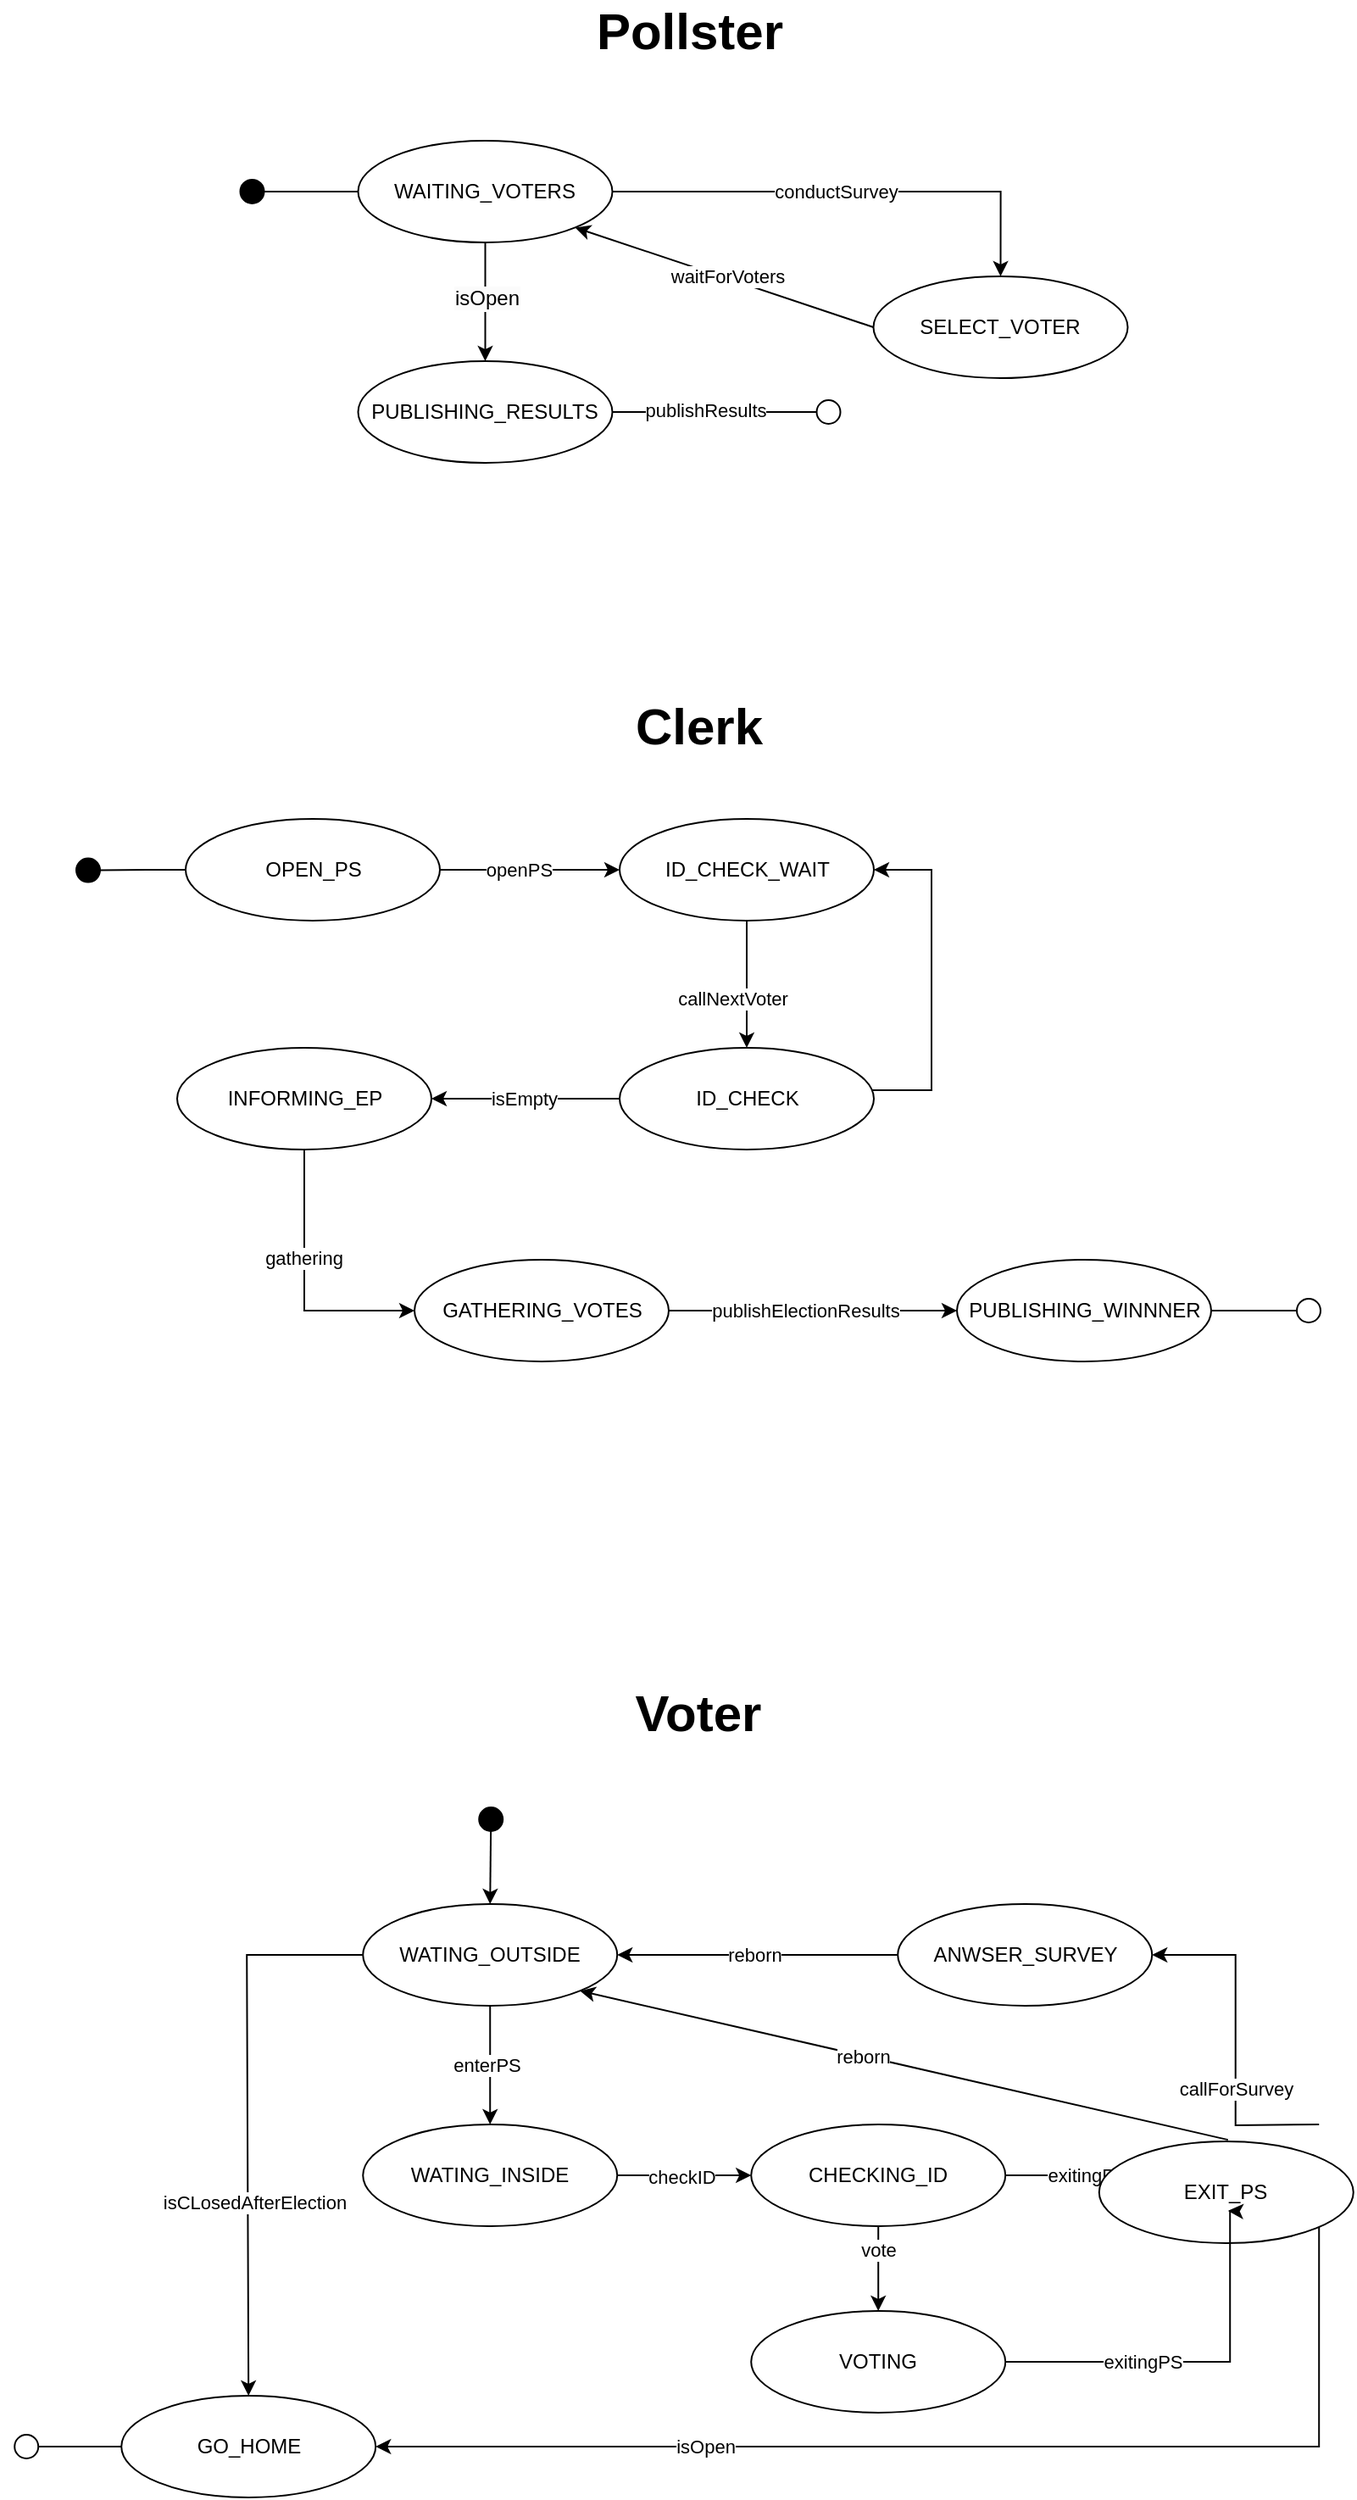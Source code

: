 <mxfile version="24.7.17">
  <diagram name="Page-1" id="3Jy_cLi_bh_WReBdt8x7">
    <mxGraphModel dx="1861" dy="1963" grid="1" gridSize="10" guides="1" tooltips="1" connect="1" arrows="1" fold="1" page="1" pageScale="1" pageWidth="827" pageHeight="1169" math="0" shadow="0">
      <root>
        <mxCell id="0" />
        <mxCell id="1" parent="0" />
        <mxCell id="0KnJnH5cmhYANTK5gAdm-1" value="&lt;b&gt;&lt;font style=&quot;font-size: 30px;&quot;&gt;Pollster&lt;/font&gt;&lt;/b&gt;" style="text;html=1;align=center;verticalAlign=middle;whiteSpace=wrap;rounded=0;" parent="1" vertex="1">
          <mxGeometry x="333" y="-10" width="134" height="30" as="geometry" />
        </mxCell>
        <mxCell id="0KnJnH5cmhYANTK5gAdm-6" style="rounded=0;orthogonalLoop=1;jettySize=auto;html=1;entryX=0.5;entryY=0;entryDx=0;entryDy=0;exitX=1;exitY=0.5;exitDx=0;exitDy=0;edgeStyle=orthogonalEdgeStyle;" parent="1" source="0KnJnH5cmhYANTK5gAdm-2" target="0KnJnH5cmhYANTK5gAdm-3" edge="1">
          <mxGeometry relative="1" as="geometry" />
        </mxCell>
        <mxCell id="0KnJnH5cmhYANTK5gAdm-7" value="conductSurvey" style="edgeLabel;html=1;align=center;verticalAlign=middle;resizable=0;points=[];" parent="0KnJnH5cmhYANTK5gAdm-6" vertex="1" connectable="0">
          <mxGeometry x="-0.145" relative="1" as="geometry">
            <mxPoint x="12" as="offset" />
          </mxGeometry>
        </mxCell>
        <mxCell id="4lhKbXYYIK963jD3s63v-2" style="rounded=0;orthogonalLoop=1;jettySize=auto;html=1;exitX=0.5;exitY=1;exitDx=0;exitDy=0;entryX=0.5;entryY=0;entryDx=0;entryDy=0;" parent="1" source="0KnJnH5cmhYANTK5gAdm-2" target="4lhKbXYYIK963jD3s63v-1" edge="1">
          <mxGeometry relative="1" as="geometry" />
        </mxCell>
        <mxCell id="4lhKbXYYIK963jD3s63v-3" value="&lt;span style=&quot;font-size: 12px; text-wrap: wrap; background-color: rgb(251, 251, 251);&quot;&gt;isOpen&lt;/span&gt;" style="edgeLabel;html=1;align=center;verticalAlign=middle;resizable=0;points=[];" parent="4lhKbXYYIK963jD3s63v-2" vertex="1" connectable="0">
          <mxGeometry x="-0.07" y="1" relative="1" as="geometry">
            <mxPoint x="-1" as="offset" />
          </mxGeometry>
        </mxCell>
        <mxCell id="JTm1vCaIsmXUb61DOoZo-14" style="edgeStyle=orthogonalEdgeStyle;rounded=0;orthogonalLoop=1;jettySize=auto;html=1;exitX=0;exitY=0.5;exitDx=0;exitDy=0;startArrow=none;startFill=0;endArrow=oval;endFill=1;endSize=14;" edge="1" parent="1" source="0KnJnH5cmhYANTK5gAdm-2">
          <mxGeometry relative="1" as="geometry">
            <mxPoint x="141.75" y="99.953" as="targetPoint" />
          </mxGeometry>
        </mxCell>
        <mxCell id="0KnJnH5cmhYANTK5gAdm-2" value="WAITING_VOTERS" style="ellipse;whiteSpace=wrap;html=1;" parent="1" vertex="1">
          <mxGeometry x="204.25" y="70" width="150" height="60" as="geometry" />
        </mxCell>
        <mxCell id="0KnJnH5cmhYANTK5gAdm-4" style="rounded=0;orthogonalLoop=1;jettySize=auto;html=1;entryX=1;entryY=1;entryDx=0;entryDy=0;exitX=0;exitY=0.5;exitDx=0;exitDy=0;" parent="1" source="0KnJnH5cmhYANTK5gAdm-3" target="0KnJnH5cmhYANTK5gAdm-2" edge="1">
          <mxGeometry relative="1" as="geometry" />
        </mxCell>
        <mxCell id="0KnJnH5cmhYANTK5gAdm-5" value="waitForVoters" style="edgeLabel;html=1;align=center;verticalAlign=middle;resizable=0;points=[];" parent="0KnJnH5cmhYANTK5gAdm-4" vertex="1" connectable="0">
          <mxGeometry x="0.229" relative="1" as="geometry">
            <mxPoint x="22" y="6" as="offset" />
          </mxGeometry>
        </mxCell>
        <mxCell id="0KnJnH5cmhYANTK5gAdm-3" value="SELECT_VOTER" style="ellipse;whiteSpace=wrap;html=1;" parent="1" vertex="1">
          <mxGeometry x="508.25" y="150" width="150" height="60" as="geometry" />
        </mxCell>
        <mxCell id="0KnJnH5cmhYANTK5gAdm-13" value="&lt;b&gt;&lt;font style=&quot;font-size: 30px;&quot;&gt;Clerk&lt;/font&gt;&lt;/b&gt;" style="text;html=1;align=center;verticalAlign=middle;whiteSpace=wrap;rounded=0;" parent="1" vertex="1">
          <mxGeometry x="359.5" y="400" width="91" height="30" as="geometry" />
        </mxCell>
        <mxCell id="0KnJnH5cmhYANTK5gAdm-18" style="rounded=0;orthogonalLoop=1;jettySize=auto;html=1;startArrow=classic;startFill=1;endArrow=none;endFill=0;entryX=1;entryY=0.5;entryDx=0;entryDy=0;" parent="1" source="0KnJnH5cmhYANTK5gAdm-14" edge="1" target="JTm1vCaIsmXUb61DOoZo-1">
          <mxGeometry relative="1" as="geometry">
            <mxPoint x="237.5" y="500" as="targetPoint" />
          </mxGeometry>
        </mxCell>
        <mxCell id="0KnJnH5cmhYANTK5gAdm-19" value="openPS" style="edgeLabel;html=1;align=center;verticalAlign=middle;resizable=0;points=[];" parent="0KnJnH5cmhYANTK5gAdm-18" vertex="1" connectable="0">
          <mxGeometry x="-0.186" y="-2" relative="1" as="geometry">
            <mxPoint x="-17" y="2" as="offset" />
          </mxGeometry>
        </mxCell>
        <mxCell id="R34cYh7QcRfcW6xZ5kAB-9" style="rounded=0;orthogonalLoop=1;jettySize=auto;html=1;exitX=0.5;exitY=1;exitDx=0;exitDy=0;entryX=0.5;entryY=0;entryDx=0;entryDy=0;" parent="1" source="0KnJnH5cmhYANTK5gAdm-14" target="4lhKbXYYIK963jD3s63v-6" edge="1">
          <mxGeometry relative="1" as="geometry" />
        </mxCell>
        <mxCell id="R34cYh7QcRfcW6xZ5kAB-10" value="callNextVoter" style="edgeLabel;html=1;align=center;verticalAlign=middle;resizable=0;points=[];strokeColor=none;" parent="R34cYh7QcRfcW6xZ5kAB-9" vertex="1" connectable="0">
          <mxGeometry x="-0.206" y="-2" relative="1" as="geometry">
            <mxPoint x="-7" y="16" as="offset" />
          </mxGeometry>
        </mxCell>
        <mxCell id="0KnJnH5cmhYANTK5gAdm-14" value="ID_CHECK_WAIT" style="ellipse;whiteSpace=wrap;html=1;" parent="1" vertex="1">
          <mxGeometry x="358.5" y="470" width="150" height="60" as="geometry" />
        </mxCell>
        <mxCell id="0KnJnH5cmhYANTK5gAdm-45" value="&lt;b style=&quot;&quot;&gt;&lt;font style=&quot;font-size: 30px;&quot;&gt;Voter&lt;/font&gt;&lt;/b&gt;" style="text;html=1;align=center;verticalAlign=middle;whiteSpace=wrap;rounded=0;fontSize=35;" parent="1" vertex="1">
          <mxGeometry x="352" y="980" width="106" height="30" as="geometry" />
        </mxCell>
        <mxCell id="R34cYh7QcRfcW6xZ5kAB-3" style="rounded=0;orthogonalLoop=1;jettySize=auto;html=1;exitX=1;exitY=0.5;exitDx=0;exitDy=0;endArrow=oval;endFill=0;fontStyle=0;strokeWidth=1;startSize=8;endSize=14;" parent="1" source="4lhKbXYYIK963jD3s63v-1" edge="1">
          <mxGeometry relative="1" as="geometry">
            <mxPoint x="481.75" y="230" as="targetPoint" />
          </mxGeometry>
        </mxCell>
        <mxCell id="R34cYh7QcRfcW6xZ5kAB-4" value="publishResults" style="edgeLabel;html=1;align=center;verticalAlign=middle;resizable=0;points=[];" parent="R34cYh7QcRfcW6xZ5kAB-3" vertex="1" connectable="0">
          <mxGeometry x="-0.143" y="1" relative="1" as="geometry">
            <mxPoint as="offset" />
          </mxGeometry>
        </mxCell>
        <mxCell id="4lhKbXYYIK963jD3s63v-1" value="PUBLISHING_RESULTS" style="ellipse;whiteSpace=wrap;html=1;strokeWidth=1;" parent="1" vertex="1">
          <mxGeometry x="204.25" y="200" width="150" height="60" as="geometry" />
        </mxCell>
        <mxCell id="R34cYh7QcRfcW6xZ5kAB-28" style="edgeStyle=orthogonalEdgeStyle;rounded=0;orthogonalLoop=1;jettySize=auto;html=1;exitX=0;exitY=0.5;exitDx=0;exitDy=0;entryX=1;entryY=0.5;entryDx=0;entryDy=0;" parent="1" source="4lhKbXYYIK963jD3s63v-6" target="R34cYh7QcRfcW6xZ5kAB-27" edge="1">
          <mxGeometry relative="1" as="geometry" />
        </mxCell>
        <mxCell id="R34cYh7QcRfcW6xZ5kAB-29" value="isEmpty" style="edgeLabel;html=1;align=center;verticalAlign=middle;resizable=0;points=[];" parent="R34cYh7QcRfcW6xZ5kAB-28" vertex="1" connectable="0">
          <mxGeometry x="0.053" relative="1" as="geometry">
            <mxPoint x="2" as="offset" />
          </mxGeometry>
        </mxCell>
        <mxCell id="JTm1vCaIsmXUb61DOoZo-3" style="edgeStyle=orthogonalEdgeStyle;rounded=0;orthogonalLoop=1;jettySize=auto;html=1;entryX=1;entryY=0.5;entryDx=0;entryDy=0;" edge="1" parent="1" source="4lhKbXYYIK963jD3s63v-6" target="0KnJnH5cmhYANTK5gAdm-14">
          <mxGeometry relative="1" as="geometry">
            <Array as="points">
              <mxPoint x="542.5" y="630" />
              <mxPoint x="542.5" y="500" />
            </Array>
          </mxGeometry>
        </mxCell>
        <mxCell id="4lhKbXYYIK963jD3s63v-6" value="ID_CHECK" style="ellipse;whiteSpace=wrap;html=1;" parent="1" vertex="1">
          <mxGeometry x="358.5" y="605" width="150" height="60" as="geometry" />
        </mxCell>
        <mxCell id="R34cYh7QcRfcW6xZ5kAB-31" style="edgeStyle=orthogonalEdgeStyle;rounded=0;orthogonalLoop=1;jettySize=auto;html=1;exitX=0.5;exitY=1;exitDx=0;exitDy=0;entryX=0;entryY=0.5;entryDx=0;entryDy=0;" parent="1" source="R34cYh7QcRfcW6xZ5kAB-27" target="R34cYh7QcRfcW6xZ5kAB-30" edge="1">
          <mxGeometry relative="1" as="geometry" />
        </mxCell>
        <mxCell id="R34cYh7QcRfcW6xZ5kAB-32" value="gathering" style="edgeLabel;html=1;align=center;verticalAlign=middle;resizable=0;points=[];" parent="R34cYh7QcRfcW6xZ5kAB-31" vertex="1" connectable="0">
          <mxGeometry x="-0.203" y="-1" relative="1" as="geometry">
            <mxPoint as="offset" />
          </mxGeometry>
        </mxCell>
        <mxCell id="R34cYh7QcRfcW6xZ5kAB-27" value="INFORMING_EP" style="ellipse;whiteSpace=wrap;html=1;" parent="1" vertex="1">
          <mxGeometry x="97.5" y="605" width="150" height="60" as="geometry" />
        </mxCell>
        <mxCell id="R34cYh7QcRfcW6xZ5kAB-34" style="edgeStyle=orthogonalEdgeStyle;rounded=0;orthogonalLoop=1;jettySize=auto;html=1;exitX=1;exitY=0.5;exitDx=0;exitDy=0;entryX=0;entryY=0.5;entryDx=0;entryDy=0;" parent="1" source="R34cYh7QcRfcW6xZ5kAB-30" target="R34cYh7QcRfcW6xZ5kAB-33" edge="1">
          <mxGeometry relative="1" as="geometry" />
        </mxCell>
        <mxCell id="R34cYh7QcRfcW6xZ5kAB-35" value="publishElectionResults" style="edgeLabel;html=1;align=center;verticalAlign=middle;resizable=0;points=[];" parent="R34cYh7QcRfcW6xZ5kAB-34" vertex="1" connectable="0">
          <mxGeometry x="-0.338" y="-2" relative="1" as="geometry">
            <mxPoint x="24" y="-2" as="offset" />
          </mxGeometry>
        </mxCell>
        <mxCell id="R34cYh7QcRfcW6xZ5kAB-30" value="GATHERING_VOTES" style="ellipse;whiteSpace=wrap;html=1;" parent="1" vertex="1">
          <mxGeometry x="237.5" y="730" width="150" height="60" as="geometry" />
        </mxCell>
        <mxCell id="JTm1vCaIsmXUb61DOoZo-10" style="rounded=0;orthogonalLoop=1;jettySize=auto;html=1;exitX=1;exitY=0.5;exitDx=0;exitDy=0;endArrow=oval;endFill=0;endSize=14;startSize=12;" edge="1" parent="1" source="R34cYh7QcRfcW6xZ5kAB-33">
          <mxGeometry relative="1" as="geometry">
            <mxPoint x="765" y="760" as="targetPoint" />
          </mxGeometry>
        </mxCell>
        <mxCell id="R34cYh7QcRfcW6xZ5kAB-33" value="PUBLISHING_WINNNER" style="ellipse;whiteSpace=wrap;html=1;" parent="1" vertex="1">
          <mxGeometry x="557.5" y="730" width="150" height="60" as="geometry" />
        </mxCell>
        <mxCell id="R34cYh7QcRfcW6xZ5kAB-42" style="rounded=0;orthogonalLoop=1;jettySize=auto;html=1;exitX=0.5;exitY=1;exitDx=0;exitDy=0;" parent="1" source="R34cYh7QcRfcW6xZ5kAB-40" target="R34cYh7QcRfcW6xZ5kAB-41" edge="1">
          <mxGeometry relative="1" as="geometry" />
        </mxCell>
        <mxCell id="R34cYh7QcRfcW6xZ5kAB-44" value="enterPS" style="edgeLabel;html=1;align=center;verticalAlign=middle;resizable=0;points=[];" parent="R34cYh7QcRfcW6xZ5kAB-42" vertex="1" connectable="0">
          <mxGeometry x="-0.028" y="1" relative="1" as="geometry">
            <mxPoint x="-3" y="1" as="offset" />
          </mxGeometry>
        </mxCell>
        <mxCell id="R34cYh7QcRfcW6xZ5kAB-77" style="rounded=0;orthogonalLoop=1;jettySize=auto;html=1;exitX=0;exitY=0.5;exitDx=0;exitDy=0;entryX=0.5;entryY=0;entryDx=0;entryDy=0;" parent="1" source="R34cYh7QcRfcW6xZ5kAB-40" target="R34cYh7QcRfcW6xZ5kAB-74" edge="1">
          <mxGeometry relative="1" as="geometry">
            <Array as="points">
              <mxPoint x="138.61" y="1140" />
            </Array>
          </mxGeometry>
        </mxCell>
        <mxCell id="R34cYh7QcRfcW6xZ5kAB-84" value="isCLosedAfterElection" style="edgeLabel;html=1;align=center;verticalAlign=middle;resizable=0;points=[];" parent="R34cYh7QcRfcW6xZ5kAB-77" vertex="1" connectable="0">
          <mxGeometry x="-0.08" y="1" relative="1" as="geometry">
            <mxPoint x="3" y="63" as="offset" />
          </mxGeometry>
        </mxCell>
        <mxCell id="R34cYh7QcRfcW6xZ5kAB-40" value="WATING_OUTSIDE" style="ellipse;whiteSpace=wrap;html=1;" parent="1" vertex="1">
          <mxGeometry x="207.11" y="1110" width="150" height="60" as="geometry" />
        </mxCell>
        <mxCell id="R34cYh7QcRfcW6xZ5kAB-46" style="rounded=0;orthogonalLoop=1;jettySize=auto;html=1;exitX=1;exitY=0.5;exitDx=0;exitDy=0;entryX=0;entryY=0.5;entryDx=0;entryDy=0;" parent="1" source="R34cYh7QcRfcW6xZ5kAB-41" target="R34cYh7QcRfcW6xZ5kAB-45" edge="1">
          <mxGeometry relative="1" as="geometry" />
        </mxCell>
        <mxCell id="R34cYh7QcRfcW6xZ5kAB-47" value="checkID" style="edgeLabel;html=1;align=center;verticalAlign=middle;resizable=0;points=[];" parent="R34cYh7QcRfcW6xZ5kAB-46" vertex="1" connectable="0">
          <mxGeometry x="-0.041" y="-1" relative="1" as="geometry">
            <mxPoint as="offset" />
          </mxGeometry>
        </mxCell>
        <mxCell id="R34cYh7QcRfcW6xZ5kAB-41" value="WATING_INSIDE" style="ellipse;whiteSpace=wrap;html=1;" parent="1" vertex="1">
          <mxGeometry x="207.11" y="1240" width="150" height="60" as="geometry" />
        </mxCell>
        <mxCell id="R34cYh7QcRfcW6xZ5kAB-53" style="rounded=0;orthogonalLoop=1;jettySize=auto;html=1;exitX=0.5;exitY=1;exitDx=0;exitDy=0;entryX=0.5;entryY=0;entryDx=0;entryDy=0;" parent="1" source="R34cYh7QcRfcW6xZ5kAB-45" target="R34cYh7QcRfcW6xZ5kAB-52" edge="1">
          <mxGeometry relative="1" as="geometry" />
        </mxCell>
        <mxCell id="R34cYh7QcRfcW6xZ5kAB-54" value="vote" style="edgeLabel;html=1;align=center;verticalAlign=middle;resizable=0;points=[];" parent="R34cYh7QcRfcW6xZ5kAB-53" vertex="1" connectable="0">
          <mxGeometry x="0.301" y="-1" relative="1" as="geometry">
            <mxPoint x="1" y="-19" as="offset" />
          </mxGeometry>
        </mxCell>
        <mxCell id="R34cYh7QcRfcW6xZ5kAB-79" style="edgeStyle=orthogonalEdgeStyle;rounded=0;orthogonalLoop=1;jettySize=auto;html=1;exitX=1;exitY=0.5;exitDx=0;exitDy=0;entryX=0;entryY=0.5;entryDx=0;entryDy=0;" parent="1" source="R34cYh7QcRfcW6xZ5kAB-45" edge="1">
          <mxGeometry relative="1" as="geometry">
            <mxPoint x="696.11" y="1270" as="targetPoint" />
          </mxGeometry>
        </mxCell>
        <mxCell id="R34cYh7QcRfcW6xZ5kAB-80" value="exitingPS" style="edgeLabel;html=1;align=center;verticalAlign=middle;resizable=0;points=[];" parent="R34cYh7QcRfcW6xZ5kAB-79" vertex="1" connectable="0">
          <mxGeometry x="-0.326" y="2" relative="1" as="geometry">
            <mxPoint x="11" y="2" as="offset" />
          </mxGeometry>
        </mxCell>
        <mxCell id="R34cYh7QcRfcW6xZ5kAB-45" value="CHECKING_ID" style="ellipse;whiteSpace=wrap;html=1;" parent="1" vertex="1">
          <mxGeometry x="436.11" y="1240" width="150" height="60" as="geometry" />
        </mxCell>
        <mxCell id="R34cYh7QcRfcW6xZ5kAB-61" style="rounded=0;orthogonalLoop=1;jettySize=auto;html=1;exitX=0;exitY=0;exitDx=0;exitDy=0;entryX=1;entryY=1;entryDx=0;entryDy=0;" parent="1" target="R34cYh7QcRfcW6xZ5kAB-40" edge="1">
          <mxGeometry relative="1" as="geometry">
            <mxPoint x="717.426" y="1249.05" as="sourcePoint" />
            <mxPoint x="357.107" y="1161.192" as="targetPoint" />
          </mxGeometry>
        </mxCell>
        <mxCell id="R34cYh7QcRfcW6xZ5kAB-63" value="reborn" style="edgeLabel;html=1;align=center;verticalAlign=middle;resizable=0;points=[];" parent="R34cYh7QcRfcW6xZ5kAB-61" vertex="1" connectable="0">
          <mxGeometry x="0.127" relative="1" as="geometry">
            <mxPoint as="offset" />
          </mxGeometry>
        </mxCell>
        <mxCell id="R34cYh7QcRfcW6xZ5kAB-65" style="edgeStyle=orthogonalEdgeStyle;rounded=0;orthogonalLoop=1;jettySize=auto;html=1;exitX=0.5;exitY=0;exitDx=0;exitDy=0;entryX=1;entryY=0.5;entryDx=0;entryDy=0;" parent="1" target="R34cYh7QcRfcW6xZ5kAB-64" edge="1">
          <mxGeometry relative="1" as="geometry">
            <mxPoint x="771.11" y="1240" as="sourcePoint" />
          </mxGeometry>
        </mxCell>
        <mxCell id="R34cYh7QcRfcW6xZ5kAB-68" value="callForSurvey" style="edgeLabel;html=1;align=center;verticalAlign=middle;resizable=0;points=[];" parent="R34cYh7QcRfcW6xZ5kAB-65" vertex="1" connectable="0">
          <mxGeometry x="-0.127" y="-2" relative="1" as="geometry">
            <mxPoint x="-2" y="16" as="offset" />
          </mxGeometry>
        </mxCell>
        <mxCell id="JTm1vCaIsmXUb61DOoZo-5" style="edgeStyle=orthogonalEdgeStyle;rounded=0;orthogonalLoop=1;jettySize=auto;html=1;exitX=0.5;exitY=1;exitDx=0;exitDy=0;entryX=1;entryY=0.5;entryDx=0;entryDy=0;" edge="1" parent="1" target="R34cYh7QcRfcW6xZ5kAB-74">
          <mxGeometry relative="1" as="geometry">
            <mxPoint x="771.11" y="1300" as="sourcePoint" />
            <Array as="points">
              <mxPoint x="771.61" y="1430" />
            </Array>
          </mxGeometry>
        </mxCell>
        <mxCell id="JTm1vCaIsmXUb61DOoZo-6" value="isOpen" style="edgeLabel;html=1;align=center;verticalAlign=middle;resizable=0;points=[];" vertex="1" connectable="0" parent="JTm1vCaIsmXUb61DOoZo-5">
          <mxGeometry x="-0.163" y="-1" relative="1" as="geometry">
            <mxPoint x="-205" y="1" as="offset" />
          </mxGeometry>
        </mxCell>
        <mxCell id="R34cYh7QcRfcW6xZ5kAB-49" value="EXIT_PS" style="ellipse;whiteSpace=wrap;html=1;" parent="1" vertex="1">
          <mxGeometry x="641.38" y="1250" width="150" height="60" as="geometry" />
        </mxCell>
        <mxCell id="R34cYh7QcRfcW6xZ5kAB-55" style="edgeStyle=orthogonalEdgeStyle;rounded=0;orthogonalLoop=1;jettySize=auto;html=1;exitX=1;exitY=0.5;exitDx=0;exitDy=0;entryX=0;entryY=1;entryDx=0;entryDy=0;" parent="1" source="R34cYh7QcRfcW6xZ5kAB-52" edge="1">
          <mxGeometry relative="1" as="geometry">
            <Array as="points">
              <mxPoint x="718.61" y="1380" />
              <mxPoint x="718.61" y="1291" />
            </Array>
            <mxPoint x="717.426" y="1290.95" as="targetPoint" />
          </mxGeometry>
        </mxCell>
        <mxCell id="R34cYh7QcRfcW6xZ5kAB-56" value="exitingPS" style="edgeLabel;html=1;align=center;verticalAlign=middle;resizable=0;points=[];" parent="R34cYh7QcRfcW6xZ5kAB-55" vertex="1" connectable="0">
          <mxGeometry x="-0.453" y="-1" relative="1" as="geometry">
            <mxPoint x="20" y="-1" as="offset" />
          </mxGeometry>
        </mxCell>
        <mxCell id="R34cYh7QcRfcW6xZ5kAB-52" value="VOTING" style="ellipse;whiteSpace=wrap;html=1;" parent="1" vertex="1">
          <mxGeometry x="436.11" y="1350" width="150" height="60" as="geometry" />
        </mxCell>
        <mxCell id="R34cYh7QcRfcW6xZ5kAB-64" value="ANWSER_SURVEY" style="ellipse;whiteSpace=wrap;html=1;" parent="1" vertex="1">
          <mxGeometry x="522.61" y="1110" width="150" height="60" as="geometry" />
        </mxCell>
        <mxCell id="R34cYh7QcRfcW6xZ5kAB-66" style="edgeStyle=orthogonalEdgeStyle;rounded=0;orthogonalLoop=1;jettySize=auto;html=1;exitX=0;exitY=0.5;exitDx=0;exitDy=0;entryX=1;entryY=0.5;entryDx=0;entryDy=0;" parent="1" source="R34cYh7QcRfcW6xZ5kAB-64" target="R34cYh7QcRfcW6xZ5kAB-40" edge="1">
          <mxGeometry relative="1" as="geometry" />
        </mxCell>
        <mxCell id="R34cYh7QcRfcW6xZ5kAB-67" value="reborn" style="edgeLabel;html=1;align=center;verticalAlign=middle;resizable=0;points=[];" parent="R34cYh7QcRfcW6xZ5kAB-66" vertex="1" connectable="0">
          <mxGeometry x="-0.114" relative="1" as="geometry">
            <mxPoint x="-11" as="offset" />
          </mxGeometry>
        </mxCell>
        <mxCell id="JTm1vCaIsmXUb61DOoZo-8" style="rounded=0;orthogonalLoop=1;jettySize=auto;html=1;exitX=0;exitY=0.5;exitDx=0;exitDy=0;endArrow=oval;endFill=0;startSize=9;endSize=14;" edge="1" parent="1" source="R34cYh7QcRfcW6xZ5kAB-74">
          <mxGeometry relative="1" as="geometry">
            <mxPoint x="8.61" y="1430" as="targetPoint" />
          </mxGeometry>
        </mxCell>
        <mxCell id="R34cYh7QcRfcW6xZ5kAB-74" value="GO_HOME" style="ellipse;whiteSpace=wrap;html=1;" parent="1" vertex="1">
          <mxGeometry x="64.61" y="1400" width="150" height="60" as="geometry" />
        </mxCell>
        <mxCell id="JTm1vCaIsmXUb61DOoZo-11" style="edgeStyle=orthogonalEdgeStyle;rounded=0;orthogonalLoop=1;jettySize=auto;html=1;exitX=0;exitY=0.5;exitDx=0;exitDy=0;startArrow=none;startFill=0;endArrow=oval;endFill=1;endSize=14;startSize=8;" edge="1" parent="1" source="JTm1vCaIsmXUb61DOoZo-1">
          <mxGeometry relative="1" as="geometry">
            <mxPoint x="45" y="500.286" as="targetPoint" />
          </mxGeometry>
        </mxCell>
        <mxCell id="JTm1vCaIsmXUb61DOoZo-1" value="OPEN_PS" style="ellipse;whiteSpace=wrap;html=1;" vertex="1" parent="1">
          <mxGeometry x="102.5" y="470" width="150" height="60" as="geometry" />
        </mxCell>
        <mxCell id="JTm1vCaIsmXUb61DOoZo-7" value="" style="endArrow=classic;html=1;rounded=0;entryX=0.5;entryY=0;entryDx=0;entryDy=0;startArrow=oval;startFill=1;strokeWidth=1;curved=0;endSize=6;startSize=14;" edge="1" parent="1" target="R34cYh7QcRfcW6xZ5kAB-40">
          <mxGeometry width="50" height="50" relative="1" as="geometry">
            <mxPoint x="282.61" y="1060" as="sourcePoint" />
            <mxPoint x="318.61" y="1070" as="targetPoint" />
          </mxGeometry>
        </mxCell>
      </root>
    </mxGraphModel>
  </diagram>
</mxfile>
